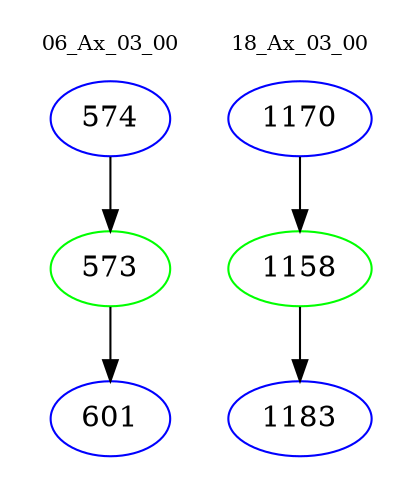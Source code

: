 digraph{
subgraph cluster_0 {
color = white
label = "06_Ax_03_00";
fontsize=10;
T0_574 [label="574", color="blue"]
T0_574 -> T0_573 [color="black"]
T0_573 [label="573", color="green"]
T0_573 -> T0_601 [color="black"]
T0_601 [label="601", color="blue"]
}
subgraph cluster_1 {
color = white
label = "18_Ax_03_00";
fontsize=10;
T1_1170 [label="1170", color="blue"]
T1_1170 -> T1_1158 [color="black"]
T1_1158 [label="1158", color="green"]
T1_1158 -> T1_1183 [color="black"]
T1_1183 [label="1183", color="blue"]
}
}
